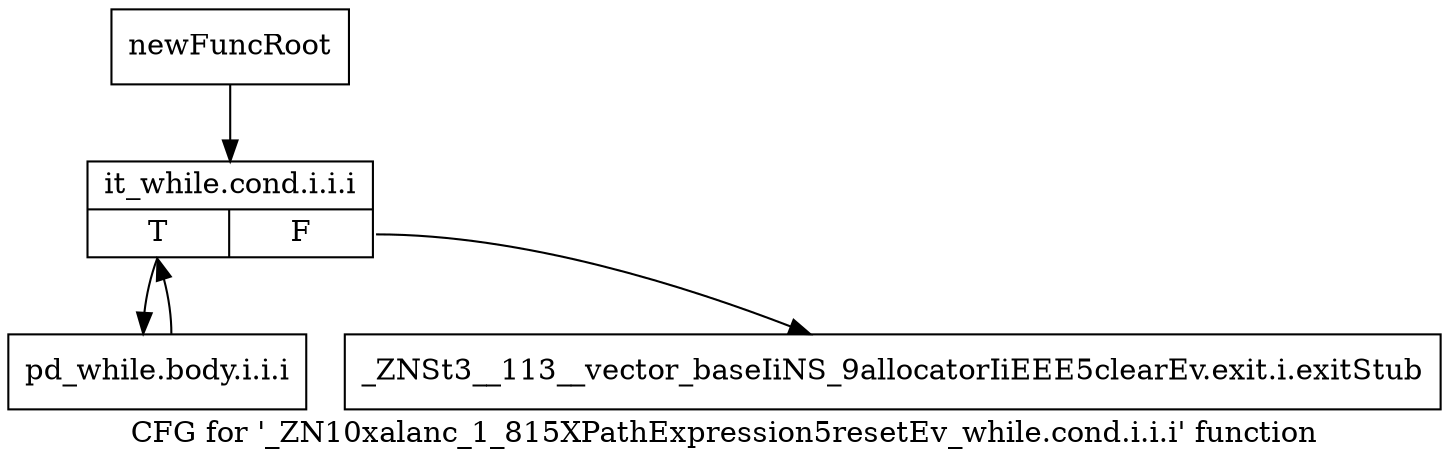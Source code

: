 digraph "CFG for '_ZN10xalanc_1_815XPathExpression5resetEv_while.cond.i.i.i' function" {
	label="CFG for '_ZN10xalanc_1_815XPathExpression5resetEv_while.cond.i.i.i' function";

	Node0x9e99860 [shape=record,label="{newFuncRoot}"];
	Node0x9e99860 -> Node0x9e99900;
	Node0x9e998b0 [shape=record,label="{_ZNSt3__113__vector_baseIiNS_9allocatorIiEEE5clearEv.exit.i.exitStub}"];
	Node0x9e99900 [shape=record,label="{it_while.cond.i.i.i|{<s0>T|<s1>F}}"];
	Node0x9e99900:s0 -> Node0x9e99950;
	Node0x9e99900:s1 -> Node0x9e998b0;
	Node0x9e99950 [shape=record,label="{pd_while.body.i.i.i}"];
	Node0x9e99950 -> Node0x9e99900;
}
